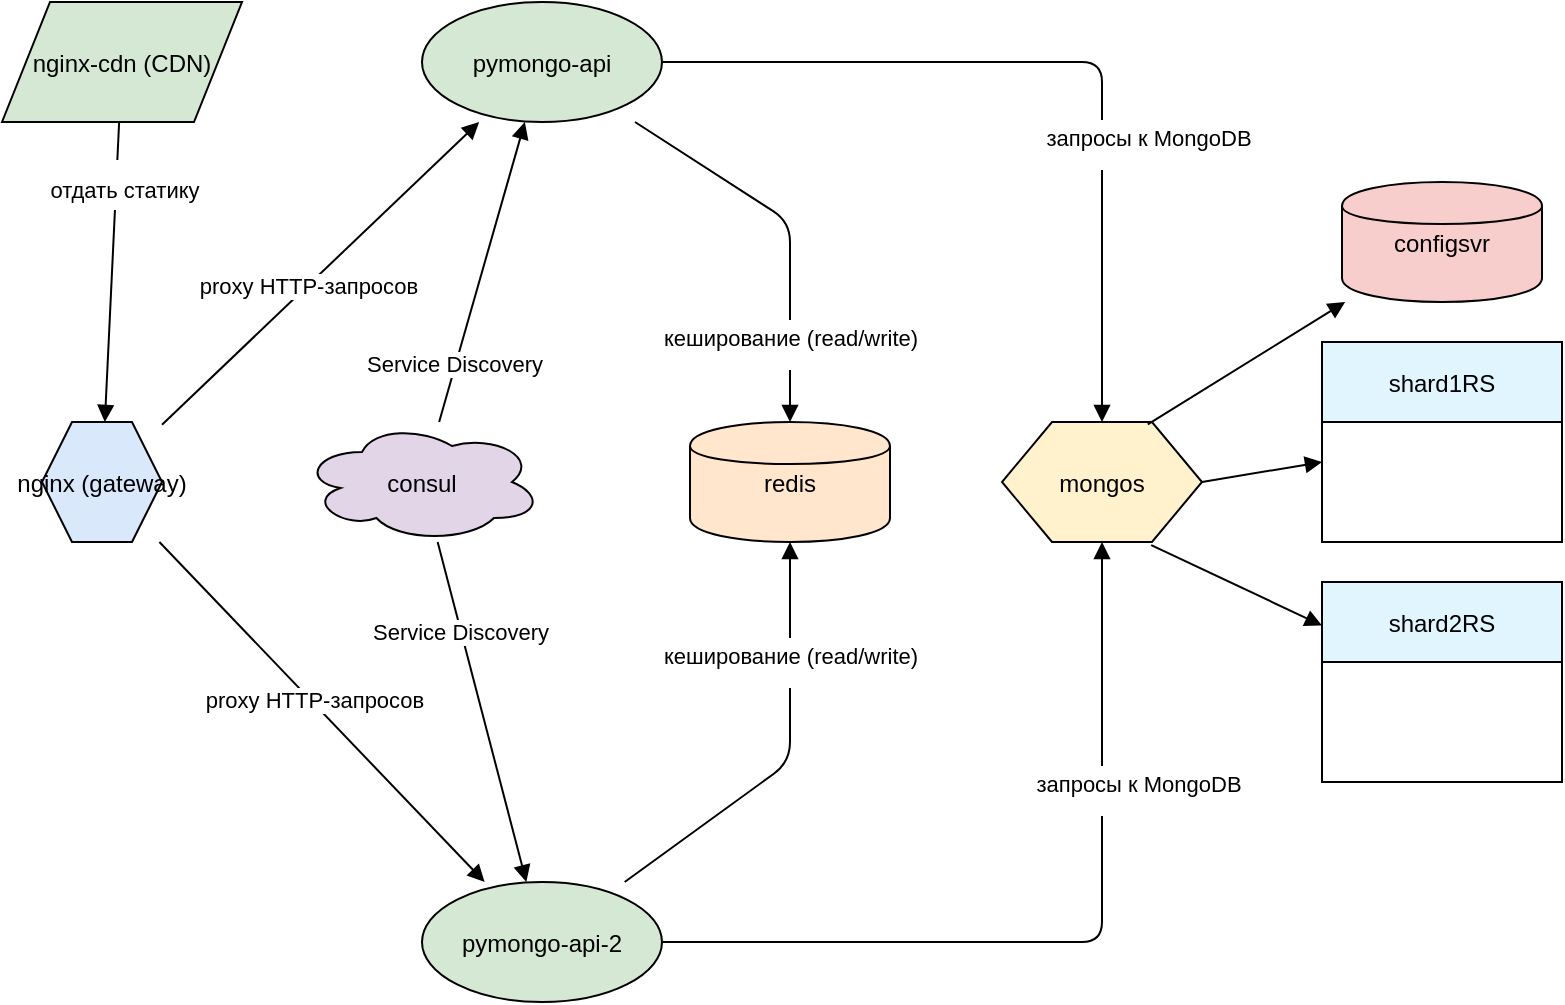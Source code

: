 <mxfile version="26.2.2">
  <diagram name="Architecture" id="7nbDN7W6xbXQoVvUyo8P">
    <mxGraphModel dx="1207" dy="684" grid="1" gridSize="10" guides="1" tooltips="1" connect="1" arrows="1" fold="1" page="1" pageScale="1" pageWidth="827" pageHeight="1169" math="0" shadow="0">
      <root>
        <mxCell id="0" />
        <mxCell id="1" parent="0" />
        <mxCell id="api1" value="pymongo-api" style="shape=ellipse;fillColor=#d5e8d4" parent="1" vertex="1">
          <mxGeometry x="230" y="30" width="120" height="60" as="geometry" />
        </mxCell>
        <mxCell id="api2" value="pymongo-api-2" style="shape=ellipse;fillColor=#d5e8d4" parent="1" vertex="1">
          <mxGeometry x="230" y="470" width="120" height="60" as="geometry" />
        </mxCell>
        <mxCell id="redis" value="redis" style="shape=cylinder;fillColor=#ffe6cc" parent="1" vertex="1">
          <mxGeometry x="364" y="240" width="100" height="60" as="geometry" />
        </mxCell>
        <mxCell id="nginx" value="nginx (gateway)" style="shape=hexagon;fillColor=#dae8fc" parent="1" vertex="1">
          <mxGeometry x="40" y="240" width="60" height="60" as="geometry" />
        </mxCell>
        <mxCell id="consul" value="consul" style="shape=cloud;fillColor=#e1d5e7" parent="1" vertex="1">
          <mxGeometry x="170" y="240" width="120" height="60" as="geometry" />
        </mxCell>
        <mxCell id="mongos" value="mongos" style="shape=hexagon;fillColor=#fff2cc" parent="1" vertex="1">
          <mxGeometry x="520" y="240" width="100" height="60" as="geometry" />
        </mxCell>
        <mxCell id="configsvr" value="configsvr" style="shape=cylinder;fillColor=#f8cecc" parent="1" vertex="1">
          <mxGeometry x="690" y="120" width="100" height="60" as="geometry" />
        </mxCell>
        <mxCell id="shard1" value="shard1RS" style="shape=swimlane;fillColor=#e1f5fe" parent="1" vertex="1">
          <mxGeometry x="680" y="200" width="120" height="100" as="geometry" />
        </mxCell>
        <mxCell id="shard2" value="shard2RS" style="shape=swimlane;fillColor=#e1f5fe" parent="1" vertex="1">
          <mxGeometry x="680" y="320" width="120" height="100" as="geometry" />
        </mxCell>
        <mxCell id="cdn" value="nginx-cdn (CDN)" style="shape=parallelogram;fillColor=#d5e8d4" parent="1" vertex="1">
          <mxGeometry x="20" y="30" width="120" height="60" as="geometry" />
        </mxCell>
        <mxCell id="e1" style="endArrow=block" parent="1" source="nginx" target="api1" edge="1">
          <mxGeometry relative="1" as="geometry" />
        </mxCell>
        <mxCell id="_9KT0s2QFCMJzgs-UoWm-3" value="proxy HTTP-запросов" style="edgeLabel;html=1;align=center;verticalAlign=middle;resizable=0;points=[];" vertex="1" connectable="0" parent="e1">
          <mxGeometry x="-0.085" relative="1" as="geometry">
            <mxPoint as="offset" />
          </mxGeometry>
        </mxCell>
        <mxCell id="e2" style="endArrow=block" parent="1" source="nginx" target="api2" edge="1">
          <mxGeometry relative="1" as="geometry" />
        </mxCell>
        <mxCell id="_9KT0s2QFCMJzgs-UoWm-4" value="proxy HTTP-запросов" style="edgeLabel;html=1;align=center;verticalAlign=middle;resizable=0;points=[];" vertex="1" connectable="0" parent="e2">
          <mxGeometry x="-0.068" y="1" relative="1" as="geometry">
            <mxPoint x="1" as="offset" />
          </mxGeometry>
        </mxCell>
        <mxCell id="e3" style="endArrow=block" parent="1" source="api1" target="redis" edge="1">
          <mxGeometry relative="1" as="geometry">
            <Array as="points">
              <mxPoint x="414" y="140" />
            </Array>
          </mxGeometry>
        </mxCell>
        <mxCell id="_9KT0s2QFCMJzgs-UoWm-5" value="&lt;table&gt;&lt;tbody&gt;&lt;tr data-end=&quot;1281&quot; data-start=&quot;1221&quot;&gt;&lt;td data-end=&quot;1281&quot; data-start=&quot;1245&quot; class=&quot;max-w-[calc(var(--thread-content-max-width)*2/3)]&quot;&gt;кеширование (read/write)&lt;/td&gt;&lt;/tr&gt;&lt;/tbody&gt;&lt;/table&gt;&lt;table&gt;&lt;tbody&gt;&lt;tr data-end=&quot;1342&quot; data-start=&quot;1282&quot;&gt;&lt;td data-end=&quot;1306&quot; data-start=&quot;1282&quot; class=&quot;max-w-[calc(var(--thread-content-max-width)*2/3)]&quot;&gt;&lt;/td&gt;&lt;/tr&gt;&lt;/tbody&gt;&lt;/table&gt;" style="edgeLabel;html=1;align=center;verticalAlign=middle;resizable=0;points=[];" vertex="1" connectable="0" parent="e3">
          <mxGeometry x="0.106" relative="1" as="geometry">
            <mxPoint y="46" as="offset" />
          </mxGeometry>
        </mxCell>
        <mxCell id="e4" style="endArrow=block" parent="1" source="api2" target="redis" edge="1">
          <mxGeometry relative="1" as="geometry">
            <Array as="points">
              <mxPoint x="414" y="410" />
            </Array>
          </mxGeometry>
        </mxCell>
        <mxCell id="_9KT0s2QFCMJzgs-UoWm-6" value="&lt;table&gt;&lt;tbody&gt;&lt;tr data-end=&quot;1281&quot; data-start=&quot;1221&quot;&gt;&lt;td data-end=&quot;1281&quot; data-start=&quot;1245&quot; class=&quot;max-w-[calc(var(--thread-content-max-width)*2/3)]&quot;&gt;кеширование (read/write)&lt;/td&gt;&lt;/tr&gt;&lt;/tbody&gt;&lt;/table&gt;&lt;table&gt;&lt;tbody&gt;&lt;tr data-end=&quot;1342&quot; data-start=&quot;1282&quot;&gt;&lt;td data-end=&quot;1306&quot; data-start=&quot;1282&quot; class=&quot;max-w-[calc(var(--thread-content-max-width)*2/3)]&quot;&gt;&lt;/td&gt;&lt;/tr&gt;&lt;/tbody&gt;&lt;/table&gt;" style="edgeLabel;html=1;align=center;verticalAlign=middle;resizable=0;points=[];" vertex="1" connectable="0" parent="e4">
          <mxGeometry x="0.037" relative="1" as="geometry">
            <mxPoint y="-42" as="offset" />
          </mxGeometry>
        </mxCell>
        <mxCell id="e5" style="endArrow=block" parent="1" source="api1" target="mongos" edge="1">
          <mxGeometry relative="1" as="geometry">
            <Array as="points">
              <mxPoint x="570" y="60" />
            </Array>
          </mxGeometry>
        </mxCell>
        <mxCell id="_9KT0s2QFCMJzgs-UoWm-7" value="&lt;table&gt;&lt;tbody&gt;&lt;tr data-end=&quot;1342&quot; data-start=&quot;1282&quot;&gt;&lt;td data-end=&quot;1342&quot; data-start=&quot;1306&quot; class=&quot;max-w-[calc(var(--thread-content-max-width)*2/3)]&quot;&gt;запросы к MongoDB&lt;/td&gt;&lt;/tr&gt;&lt;/tbody&gt;&lt;/table&gt;&lt;table&gt;&lt;tbody&gt;&lt;tr data-end=&quot;1403&quot; data-start=&quot;1343&quot;&gt;&lt;td data-end=&quot;1367&quot; data-start=&quot;1343&quot; class=&quot;max-w-[calc(var(--thread-content-max-width)*2/3)]&quot;&gt;&lt;/td&gt;&lt;/tr&gt;&lt;/tbody&gt;&lt;/table&gt;" style="edgeLabel;html=1;align=center;verticalAlign=middle;resizable=0;points=[];" vertex="1" connectable="0" parent="e5">
          <mxGeometry x="-0.075" y="-1" relative="1" as="geometry">
            <mxPoint x="58" y="40" as="offset" />
          </mxGeometry>
        </mxCell>
        <mxCell id="e6" style="endArrow=block" parent="1" source="api2" target="mongos" edge="1">
          <mxGeometry relative="1" as="geometry">
            <Array as="points">
              <mxPoint x="570" y="500" />
            </Array>
          </mxGeometry>
        </mxCell>
        <mxCell id="_9KT0s2QFCMJzgs-UoWm-8" value="&lt;table&gt;&lt;tbody&gt;&lt;tr data-end=&quot;1342&quot; data-start=&quot;1282&quot;&gt;&lt;td data-end=&quot;1342&quot; data-start=&quot;1306&quot; class=&quot;max-w-[calc(var(--thread-content-max-width)*2/3)]&quot;&gt;запросы к MongoDB&lt;/td&gt;&lt;/tr&gt;&lt;/tbody&gt;&lt;/table&gt;&lt;table&gt;&lt;tbody&gt;&lt;tr data-end=&quot;1403&quot; data-start=&quot;1343&quot;&gt;&lt;td data-end=&quot;1367&quot; data-start=&quot;1343&quot; class=&quot;max-w-[calc(var(--thread-content-max-width)*2/3)]&quot;&gt;&lt;/td&gt;&lt;/tr&gt;&lt;/tbody&gt;&lt;/table&gt;" style="edgeLabel;html=1;align=center;verticalAlign=middle;resizable=0;points=[];" vertex="1" connectable="0" parent="e6">
          <mxGeometry x="0.317" y="-2" relative="1" as="geometry">
            <mxPoint x="16" y="-20" as="offset" />
          </mxGeometry>
        </mxCell>
        <mxCell id="e7" style="endArrow=block;exitX=0.729;exitY=0.019;exitDx=0;exitDy=0;exitPerimeter=0;" parent="1" source="mongos" target="configsvr" edge="1">
          <mxGeometry relative="1" as="geometry">
            <mxPoint x="640" y="188.571" as="sourcePoint" />
          </mxGeometry>
        </mxCell>
        <mxCell id="e8" style="endArrow=block;exitX=1;exitY=0.5;exitDx=0;exitDy=0;" parent="1" source="mongos" target="shard1" edge="1">
          <mxGeometry relative="1" as="geometry">
            <mxPoint x="640" y="223.333" as="sourcePoint" />
          </mxGeometry>
        </mxCell>
        <mxCell id="e9" style="endArrow=block;exitX=0.746;exitY=1.026;exitDx=0;exitDy=0;exitPerimeter=0;" parent="1" source="mongos" target="shard2" edge="1">
          <mxGeometry relative="1" as="geometry" />
        </mxCell>
        <mxCell id="e10" style="endArrow=block" parent="1" source="consul" target="api1" edge="1">
          <mxGeometry relative="1" as="geometry" />
        </mxCell>
        <mxCell id="_9KT0s2QFCMJzgs-UoWm-12" value="Service Discovery" style="edgeLabel;html=1;align=center;verticalAlign=middle;resizable=0;points=[];" vertex="1" connectable="0" parent="e10">
          <mxGeometry x="-0.614" y="1" relative="1" as="geometry">
            <mxPoint as="offset" />
          </mxGeometry>
        </mxCell>
        <mxCell id="e11" style="endArrow=block" parent="1" source="consul" target="api2" edge="1">
          <mxGeometry relative="1" as="geometry" />
        </mxCell>
        <mxCell id="_9KT0s2QFCMJzgs-UoWm-11" value="Service Discovery" style="edgeLabel;html=1;align=center;verticalAlign=middle;resizable=0;points=[];" vertex="1" connectable="0" parent="e11">
          <mxGeometry x="-0.48" y="-1" relative="1" as="geometry">
            <mxPoint as="offset" />
          </mxGeometry>
        </mxCell>
        <mxCell id="e12" style="endArrow=block" parent="1" source="cdn" target="nginx" edge="1">
          <mxGeometry relative="1" as="geometry" />
        </mxCell>
        <mxCell id="_9KT0s2QFCMJzgs-UoWm-1" value="&lt;table&gt;&lt;tbody&gt;&lt;tr&gt;&lt;td data-end=&quot;1123&quot; data-start=&quot;1099&quot; class=&quot;max-w-[calc(var(--thread-content-max-width)*2/3)]&quot;&gt;&lt;/td&gt;&lt;/tr&gt;&lt;/tbody&gt;&lt;/table&gt;&lt;table&gt;&lt;tbody&gt;&lt;tr&gt;&lt;td data-end=&quot;1159&quot; data-start=&quot;1123&quot; class=&quot;max-w-[calc(var(--thread-content-max-width)*2/3)]&quot;&gt;отдать статику&lt;/td&gt;&lt;/tr&gt;&lt;/tbody&gt;&lt;/table&gt;" style="edgeLabel;html=1;align=center;verticalAlign=middle;resizable=0;points=[];" vertex="1" connectable="0" parent="e12">
          <mxGeometry x="-0.093" y="-1" relative="1" as="geometry">
            <mxPoint x="6" y="-37" as="offset" />
          </mxGeometry>
        </mxCell>
      </root>
    </mxGraphModel>
  </diagram>
</mxfile>
